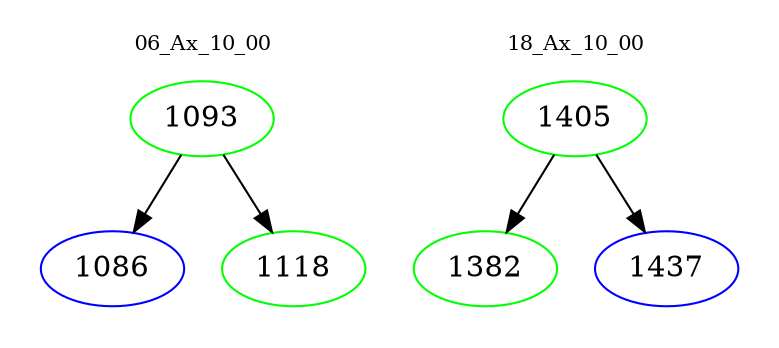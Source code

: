 digraph{
subgraph cluster_0 {
color = white
label = "06_Ax_10_00";
fontsize=10;
T0_1093 [label="1093", color="green"]
T0_1093 -> T0_1086 [color="black"]
T0_1086 [label="1086", color="blue"]
T0_1093 -> T0_1118 [color="black"]
T0_1118 [label="1118", color="green"]
}
subgraph cluster_1 {
color = white
label = "18_Ax_10_00";
fontsize=10;
T1_1405 [label="1405", color="green"]
T1_1405 -> T1_1382 [color="black"]
T1_1382 [label="1382", color="green"]
T1_1405 -> T1_1437 [color="black"]
T1_1437 [label="1437", color="blue"]
}
}
